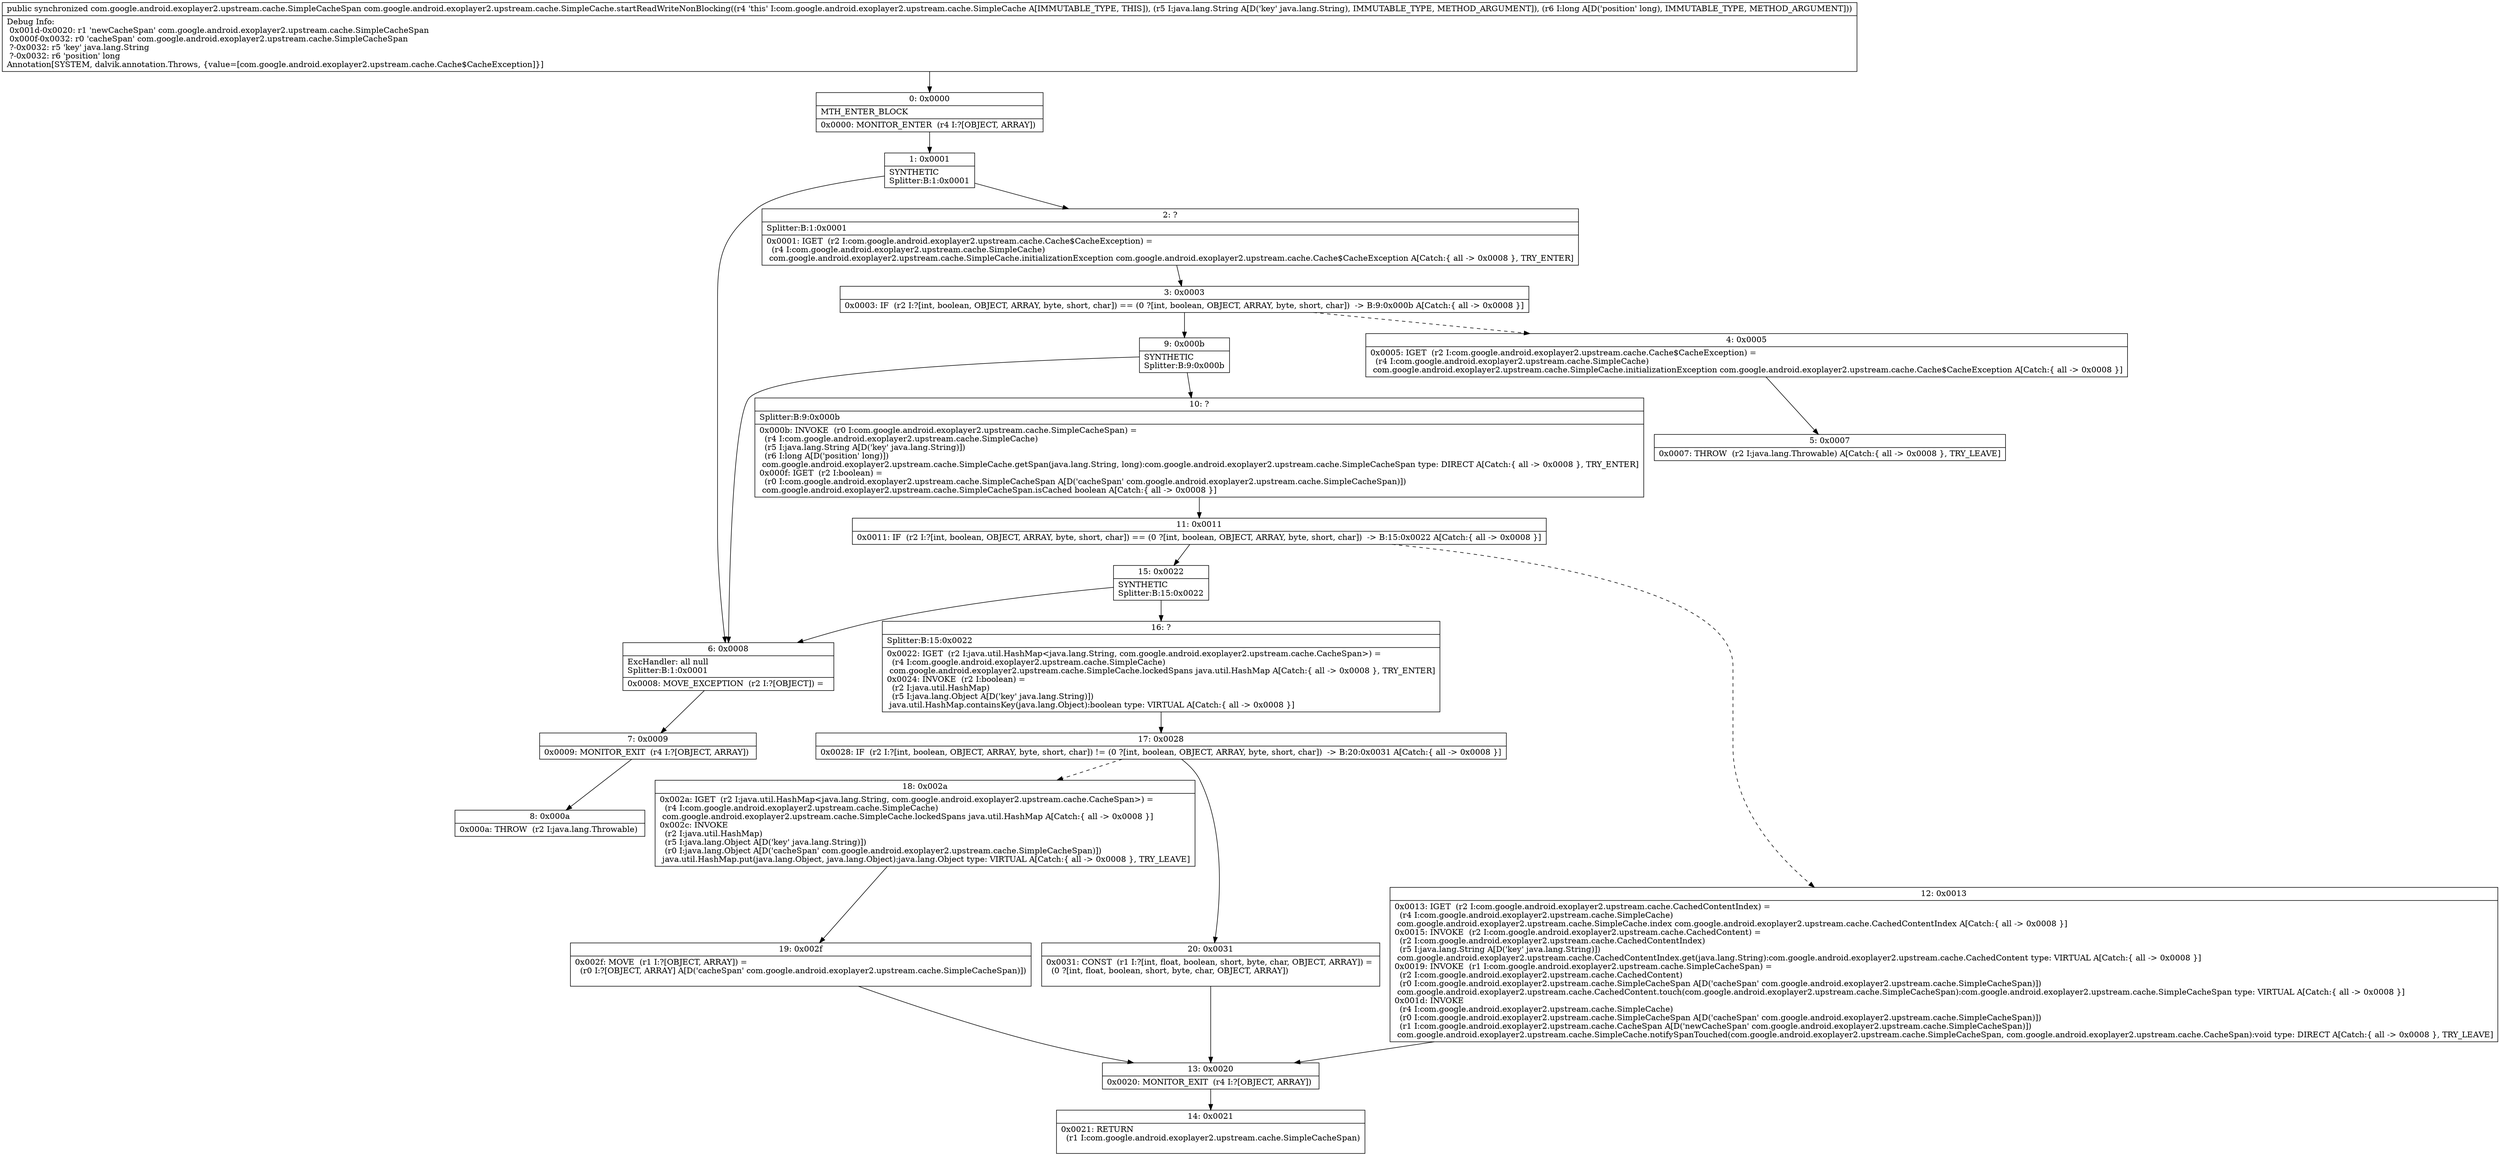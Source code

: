 digraph "CFG forcom.google.android.exoplayer2.upstream.cache.SimpleCache.startReadWriteNonBlocking(Ljava\/lang\/String;J)Lcom\/google\/android\/exoplayer2\/upstream\/cache\/SimpleCacheSpan;" {
Node_0 [shape=record,label="{0\:\ 0x0000|MTH_ENTER_BLOCK\l|0x0000: MONITOR_ENTER  (r4 I:?[OBJECT, ARRAY]) \l}"];
Node_1 [shape=record,label="{1\:\ 0x0001|SYNTHETIC\lSplitter:B:1:0x0001\l}"];
Node_2 [shape=record,label="{2\:\ ?|Splitter:B:1:0x0001\l|0x0001: IGET  (r2 I:com.google.android.exoplayer2.upstream.cache.Cache$CacheException) = \l  (r4 I:com.google.android.exoplayer2.upstream.cache.SimpleCache)\l com.google.android.exoplayer2.upstream.cache.SimpleCache.initializationException com.google.android.exoplayer2.upstream.cache.Cache$CacheException A[Catch:\{ all \-\> 0x0008 \}, TRY_ENTER]\l}"];
Node_3 [shape=record,label="{3\:\ 0x0003|0x0003: IF  (r2 I:?[int, boolean, OBJECT, ARRAY, byte, short, char]) == (0 ?[int, boolean, OBJECT, ARRAY, byte, short, char])  \-\> B:9:0x000b A[Catch:\{ all \-\> 0x0008 \}]\l}"];
Node_4 [shape=record,label="{4\:\ 0x0005|0x0005: IGET  (r2 I:com.google.android.exoplayer2.upstream.cache.Cache$CacheException) = \l  (r4 I:com.google.android.exoplayer2.upstream.cache.SimpleCache)\l com.google.android.exoplayer2.upstream.cache.SimpleCache.initializationException com.google.android.exoplayer2.upstream.cache.Cache$CacheException A[Catch:\{ all \-\> 0x0008 \}]\l}"];
Node_5 [shape=record,label="{5\:\ 0x0007|0x0007: THROW  (r2 I:java.lang.Throwable) A[Catch:\{ all \-\> 0x0008 \}, TRY_LEAVE]\l}"];
Node_6 [shape=record,label="{6\:\ 0x0008|ExcHandler: all null\lSplitter:B:1:0x0001\l|0x0008: MOVE_EXCEPTION  (r2 I:?[OBJECT]) =  \l}"];
Node_7 [shape=record,label="{7\:\ 0x0009|0x0009: MONITOR_EXIT  (r4 I:?[OBJECT, ARRAY]) \l}"];
Node_8 [shape=record,label="{8\:\ 0x000a|0x000a: THROW  (r2 I:java.lang.Throwable) \l}"];
Node_9 [shape=record,label="{9\:\ 0x000b|SYNTHETIC\lSplitter:B:9:0x000b\l}"];
Node_10 [shape=record,label="{10\:\ ?|Splitter:B:9:0x000b\l|0x000b: INVOKE  (r0 I:com.google.android.exoplayer2.upstream.cache.SimpleCacheSpan) = \l  (r4 I:com.google.android.exoplayer2.upstream.cache.SimpleCache)\l  (r5 I:java.lang.String A[D('key' java.lang.String)])\l  (r6 I:long A[D('position' long)])\l com.google.android.exoplayer2.upstream.cache.SimpleCache.getSpan(java.lang.String, long):com.google.android.exoplayer2.upstream.cache.SimpleCacheSpan type: DIRECT A[Catch:\{ all \-\> 0x0008 \}, TRY_ENTER]\l0x000f: IGET  (r2 I:boolean) = \l  (r0 I:com.google.android.exoplayer2.upstream.cache.SimpleCacheSpan A[D('cacheSpan' com.google.android.exoplayer2.upstream.cache.SimpleCacheSpan)])\l com.google.android.exoplayer2.upstream.cache.SimpleCacheSpan.isCached boolean A[Catch:\{ all \-\> 0x0008 \}]\l}"];
Node_11 [shape=record,label="{11\:\ 0x0011|0x0011: IF  (r2 I:?[int, boolean, OBJECT, ARRAY, byte, short, char]) == (0 ?[int, boolean, OBJECT, ARRAY, byte, short, char])  \-\> B:15:0x0022 A[Catch:\{ all \-\> 0x0008 \}]\l}"];
Node_12 [shape=record,label="{12\:\ 0x0013|0x0013: IGET  (r2 I:com.google.android.exoplayer2.upstream.cache.CachedContentIndex) = \l  (r4 I:com.google.android.exoplayer2.upstream.cache.SimpleCache)\l com.google.android.exoplayer2.upstream.cache.SimpleCache.index com.google.android.exoplayer2.upstream.cache.CachedContentIndex A[Catch:\{ all \-\> 0x0008 \}]\l0x0015: INVOKE  (r2 I:com.google.android.exoplayer2.upstream.cache.CachedContent) = \l  (r2 I:com.google.android.exoplayer2.upstream.cache.CachedContentIndex)\l  (r5 I:java.lang.String A[D('key' java.lang.String)])\l com.google.android.exoplayer2.upstream.cache.CachedContentIndex.get(java.lang.String):com.google.android.exoplayer2.upstream.cache.CachedContent type: VIRTUAL A[Catch:\{ all \-\> 0x0008 \}]\l0x0019: INVOKE  (r1 I:com.google.android.exoplayer2.upstream.cache.SimpleCacheSpan) = \l  (r2 I:com.google.android.exoplayer2.upstream.cache.CachedContent)\l  (r0 I:com.google.android.exoplayer2.upstream.cache.SimpleCacheSpan A[D('cacheSpan' com.google.android.exoplayer2.upstream.cache.SimpleCacheSpan)])\l com.google.android.exoplayer2.upstream.cache.CachedContent.touch(com.google.android.exoplayer2.upstream.cache.SimpleCacheSpan):com.google.android.exoplayer2.upstream.cache.SimpleCacheSpan type: VIRTUAL A[Catch:\{ all \-\> 0x0008 \}]\l0x001d: INVOKE  \l  (r4 I:com.google.android.exoplayer2.upstream.cache.SimpleCache)\l  (r0 I:com.google.android.exoplayer2.upstream.cache.SimpleCacheSpan A[D('cacheSpan' com.google.android.exoplayer2.upstream.cache.SimpleCacheSpan)])\l  (r1 I:com.google.android.exoplayer2.upstream.cache.CacheSpan A[D('newCacheSpan' com.google.android.exoplayer2.upstream.cache.SimpleCacheSpan)])\l com.google.android.exoplayer2.upstream.cache.SimpleCache.notifySpanTouched(com.google.android.exoplayer2.upstream.cache.SimpleCacheSpan, com.google.android.exoplayer2.upstream.cache.CacheSpan):void type: DIRECT A[Catch:\{ all \-\> 0x0008 \}, TRY_LEAVE]\l}"];
Node_13 [shape=record,label="{13\:\ 0x0020|0x0020: MONITOR_EXIT  (r4 I:?[OBJECT, ARRAY]) \l}"];
Node_14 [shape=record,label="{14\:\ 0x0021|0x0021: RETURN  \l  (r1 I:com.google.android.exoplayer2.upstream.cache.SimpleCacheSpan)\l \l}"];
Node_15 [shape=record,label="{15\:\ 0x0022|SYNTHETIC\lSplitter:B:15:0x0022\l}"];
Node_16 [shape=record,label="{16\:\ ?|Splitter:B:15:0x0022\l|0x0022: IGET  (r2 I:java.util.HashMap\<java.lang.String, com.google.android.exoplayer2.upstream.cache.CacheSpan\>) = \l  (r4 I:com.google.android.exoplayer2.upstream.cache.SimpleCache)\l com.google.android.exoplayer2.upstream.cache.SimpleCache.lockedSpans java.util.HashMap A[Catch:\{ all \-\> 0x0008 \}, TRY_ENTER]\l0x0024: INVOKE  (r2 I:boolean) = \l  (r2 I:java.util.HashMap)\l  (r5 I:java.lang.Object A[D('key' java.lang.String)])\l java.util.HashMap.containsKey(java.lang.Object):boolean type: VIRTUAL A[Catch:\{ all \-\> 0x0008 \}]\l}"];
Node_17 [shape=record,label="{17\:\ 0x0028|0x0028: IF  (r2 I:?[int, boolean, OBJECT, ARRAY, byte, short, char]) != (0 ?[int, boolean, OBJECT, ARRAY, byte, short, char])  \-\> B:20:0x0031 A[Catch:\{ all \-\> 0x0008 \}]\l}"];
Node_18 [shape=record,label="{18\:\ 0x002a|0x002a: IGET  (r2 I:java.util.HashMap\<java.lang.String, com.google.android.exoplayer2.upstream.cache.CacheSpan\>) = \l  (r4 I:com.google.android.exoplayer2.upstream.cache.SimpleCache)\l com.google.android.exoplayer2.upstream.cache.SimpleCache.lockedSpans java.util.HashMap A[Catch:\{ all \-\> 0x0008 \}]\l0x002c: INVOKE  \l  (r2 I:java.util.HashMap)\l  (r5 I:java.lang.Object A[D('key' java.lang.String)])\l  (r0 I:java.lang.Object A[D('cacheSpan' com.google.android.exoplayer2.upstream.cache.SimpleCacheSpan)])\l java.util.HashMap.put(java.lang.Object, java.lang.Object):java.lang.Object type: VIRTUAL A[Catch:\{ all \-\> 0x0008 \}, TRY_LEAVE]\l}"];
Node_19 [shape=record,label="{19\:\ 0x002f|0x002f: MOVE  (r1 I:?[OBJECT, ARRAY]) = \l  (r0 I:?[OBJECT, ARRAY] A[D('cacheSpan' com.google.android.exoplayer2.upstream.cache.SimpleCacheSpan)])\l \l}"];
Node_20 [shape=record,label="{20\:\ 0x0031|0x0031: CONST  (r1 I:?[int, float, boolean, short, byte, char, OBJECT, ARRAY]) = \l  (0 ?[int, float, boolean, short, byte, char, OBJECT, ARRAY])\l \l}"];
MethodNode[shape=record,label="{public synchronized com.google.android.exoplayer2.upstream.cache.SimpleCacheSpan com.google.android.exoplayer2.upstream.cache.SimpleCache.startReadWriteNonBlocking((r4 'this' I:com.google.android.exoplayer2.upstream.cache.SimpleCache A[IMMUTABLE_TYPE, THIS]), (r5 I:java.lang.String A[D('key' java.lang.String), IMMUTABLE_TYPE, METHOD_ARGUMENT]), (r6 I:long A[D('position' long), IMMUTABLE_TYPE, METHOD_ARGUMENT]))  | Debug Info:\l  0x001d\-0x0020: r1 'newCacheSpan' com.google.android.exoplayer2.upstream.cache.SimpleCacheSpan\l  0x000f\-0x0032: r0 'cacheSpan' com.google.android.exoplayer2.upstream.cache.SimpleCacheSpan\l  ?\-0x0032: r5 'key' java.lang.String\l  ?\-0x0032: r6 'position' long\lAnnotation[SYSTEM, dalvik.annotation.Throws, \{value=[com.google.android.exoplayer2.upstream.cache.Cache$CacheException]\}]\l}"];
MethodNode -> Node_0;
Node_0 -> Node_1;
Node_1 -> Node_2;
Node_1 -> Node_6;
Node_2 -> Node_3;
Node_3 -> Node_4[style=dashed];
Node_3 -> Node_9;
Node_4 -> Node_5;
Node_6 -> Node_7;
Node_7 -> Node_8;
Node_9 -> Node_10;
Node_9 -> Node_6;
Node_10 -> Node_11;
Node_11 -> Node_12[style=dashed];
Node_11 -> Node_15;
Node_12 -> Node_13;
Node_13 -> Node_14;
Node_15 -> Node_16;
Node_15 -> Node_6;
Node_16 -> Node_17;
Node_17 -> Node_18[style=dashed];
Node_17 -> Node_20;
Node_18 -> Node_19;
Node_19 -> Node_13;
Node_20 -> Node_13;
}

